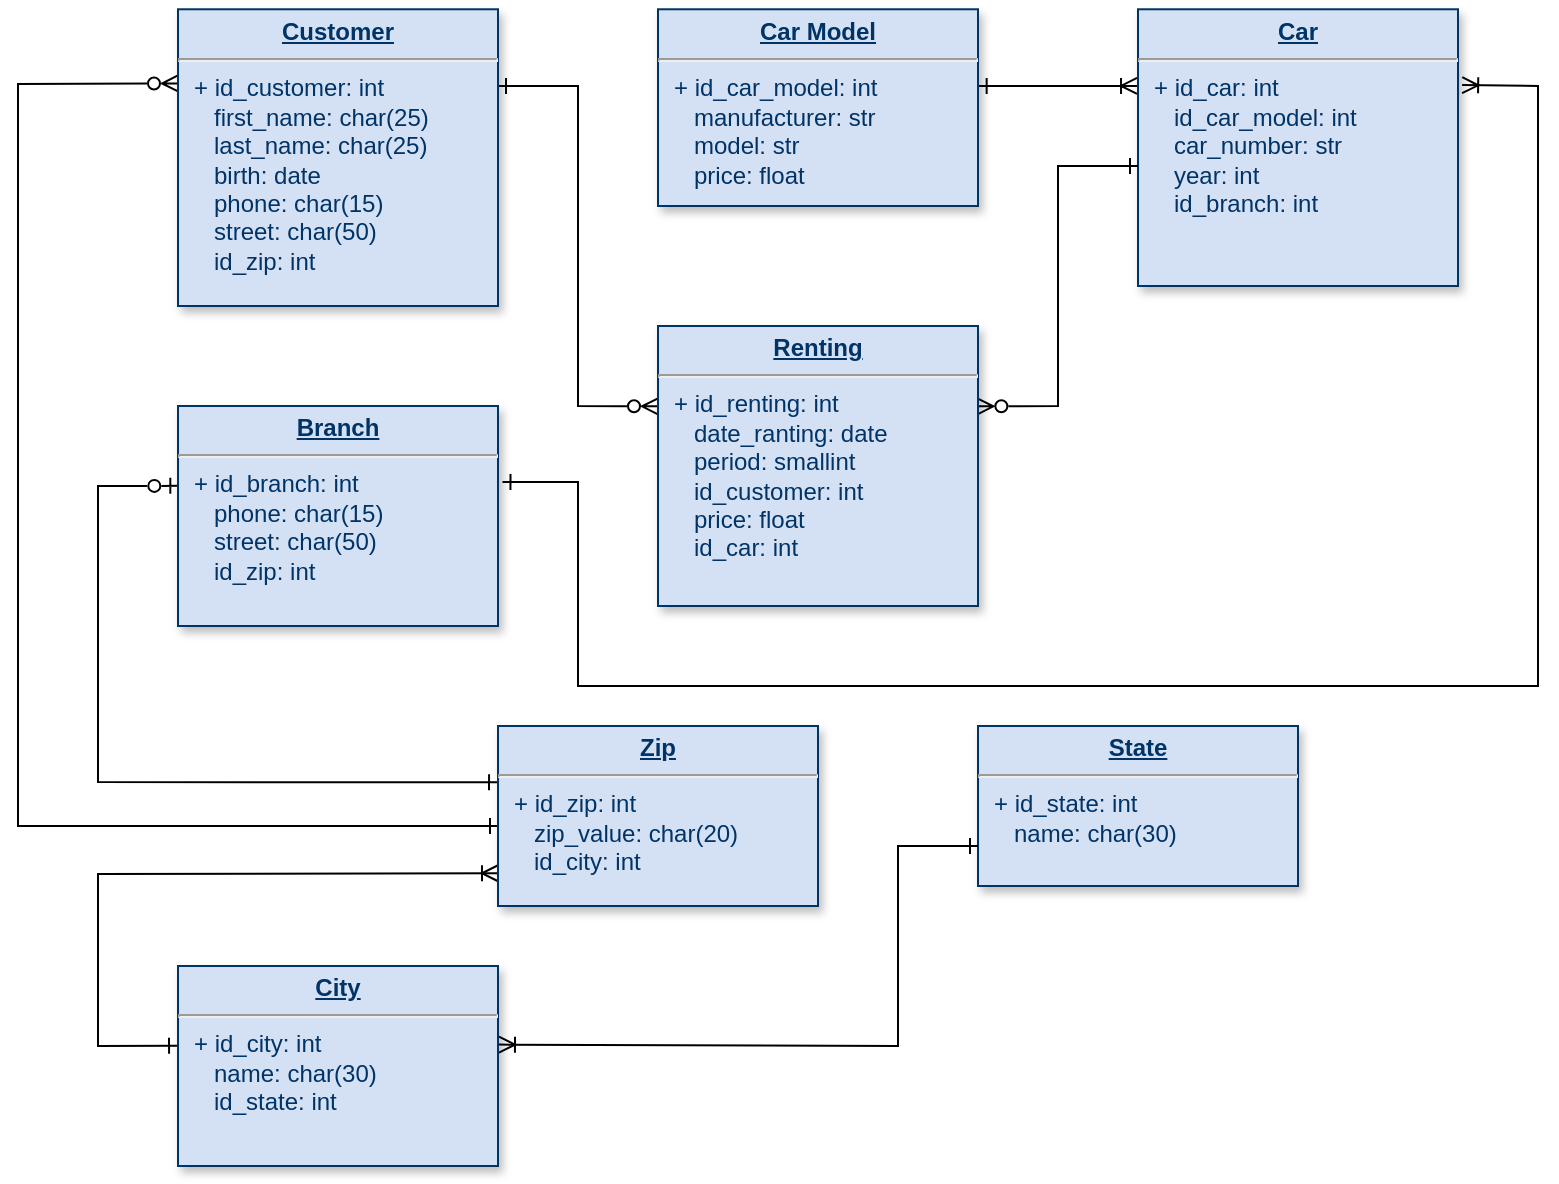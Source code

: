 <mxfile version="17.4.6" type="device"><diagram name="Page-1" id="efa7a0a1-bf9b-a30e-e6df-94a7791c09e9"><mxGraphModel dx="1329" dy="629" grid="1" gridSize="10" guides="1" tooltips="1" connect="1" arrows="1" fold="1" page="1" pageScale="1" pageWidth="826" pageHeight="1169" background="none" math="0" shadow="0"><root><mxCell id="0"/><mxCell id="1" parent="0"/><mxCell id="FYq0QVYTSWDAojtht1g0-125" style="edgeStyle=none;rounded=0;orthogonalLoop=1;jettySize=auto;html=1;exitX=1.002;exitY=0.39;exitDx=0;exitDy=0;entryX=-0.003;entryY=0.277;entryDx=0;entryDy=0;entryPerimeter=0;startArrow=ERone;startFill=0;endArrow=ERoneToMany;endFill=0;exitPerimeter=0;" edge="1" parent="1" source="19" target="23"><mxGeometry relative="1" as="geometry"/></mxCell><mxCell id="19" value="&lt;p style=&quot;margin: 0px ; margin-top: 4px ; text-align: center ; text-decoration: underline&quot;&gt;&lt;strong&gt;Car Model&lt;/strong&gt;&lt;/p&gt;&lt;hr&gt;&lt;p style=&quot;margin: 0px ; margin-left: 8px&quot;&gt;+ id_car_model: int&lt;br&gt;&amp;nbsp; &amp;nbsp;manufacturer: str&lt;/p&gt;&lt;p style=&quot;margin: 0px ; margin-left: 8px&quot;&gt;&amp;nbsp; &amp;nbsp;model: str&lt;/p&gt;&lt;p style=&quot;margin: 0px ; margin-left: 8px&quot;&gt;&amp;nbsp; &amp;nbsp;price: float&lt;br&gt;&lt;/p&gt;" style="verticalAlign=top;align=left;overflow=fill;fontSize=12;fontFamily=Helvetica;html=1;strokeColor=#003366;shadow=1;fillColor=#D4E1F5;fontColor=#003366" parent="1" vertex="1"><mxGeometry x="360" y="81.64" width="160" height="98.36" as="geometry"/></mxCell><mxCell id="FYq0QVYTSWDAojtht1g0-127" style="edgeStyle=none;rounded=0;orthogonalLoop=1;jettySize=auto;html=1;exitX=1.014;exitY=0.345;exitDx=0;exitDy=0;entryX=1.013;entryY=0.274;entryDx=0;entryDy=0;entryPerimeter=0;startArrow=ERone;startFill=0;endArrow=ERoneToMany;endFill=0;exitPerimeter=0;" edge="1" parent="1" source="22" target="23"><mxGeometry relative="1" as="geometry"><Array as="points"><mxPoint x="320" y="318"/><mxPoint x="320" y="420"/><mxPoint x="800" y="420"/><mxPoint x="800" y="120"/></Array></mxGeometry></mxCell><mxCell id="FYq0QVYTSWDAojtht1g0-133" style="edgeStyle=none;rounded=0;orthogonalLoop=1;jettySize=auto;html=1;exitX=0.001;exitY=0.363;exitDx=0;exitDy=0;entryX=-0.003;entryY=0.313;entryDx=0;entryDy=0;startArrow=ERzeroToOne;startFill=0;endArrow=ERone;endFill=0;exitPerimeter=0;entryPerimeter=0;" edge="1" parent="1" source="22" target="33"><mxGeometry relative="1" as="geometry"><Array as="points"><mxPoint x="80" y="320"/><mxPoint x="80" y="468"/></Array></mxGeometry></mxCell><mxCell id="22" value="&lt;p style=&quot;margin: 0px ; margin-top: 4px ; text-align: center ; text-decoration: underline&quot;&gt;&lt;strong&gt;Branch&lt;/strong&gt;&lt;/p&gt;&lt;hr&gt;&lt;p style=&quot;margin: 0px ; margin-left: 8px&quot;&gt;+ id_branch: int&lt;/p&gt;&lt;p style=&quot;margin: 0px ; margin-left: 8px&quot;&gt;&amp;nbsp; &amp;nbsp;phone: char(15)&lt;/p&gt;&lt;p style=&quot;margin: 0px ; margin-left: 8px&quot;&gt;&amp;nbsp; &amp;nbsp;street: char(50)&lt;/p&gt;&lt;p style=&quot;margin: 0px ; margin-left: 8px&quot;&gt;&amp;nbsp; &amp;nbsp;id_zip: int&lt;/p&gt;" style="verticalAlign=top;align=left;overflow=fill;fontSize=12;fontFamily=Helvetica;html=1;strokeColor=#003366;shadow=1;fillColor=#D4E1F5;fontColor=#003366" parent="1" vertex="1"><mxGeometry x="120" y="280" width="160" height="110" as="geometry"/></mxCell><mxCell id="23" value="&lt;p style=&quot;margin: 0px ; margin-top: 4px ; text-align: center ; text-decoration: underline&quot;&gt;&lt;strong&gt;Car&lt;/strong&gt;&lt;/p&gt;&lt;hr&gt;&lt;p style=&quot;margin: 0px ; margin-left: 8px&quot;&gt;+ id_car: int&lt;/p&gt;&lt;p style=&quot;margin: 0px ; margin-left: 8px&quot;&gt;&amp;nbsp; &amp;nbsp;id_car_model: int&lt;/p&gt;&lt;p style=&quot;margin: 0px ; margin-left: 8px&quot;&gt;&amp;nbsp; &amp;nbsp;car_number: str&lt;/p&gt;&lt;p style=&quot;margin: 0px ; margin-left: 8px&quot;&gt;&amp;nbsp; &amp;nbsp;year: int&lt;/p&gt;&lt;p style=&quot;margin: 0px ; margin-left: 8px&quot;&gt;&amp;nbsp; &amp;nbsp;id_branch: int&lt;/p&gt;" style="verticalAlign=top;align=left;overflow=fill;fontSize=12;fontFamily=Helvetica;html=1;strokeColor=#003366;shadow=1;fillColor=#D4E1F5;fontColor=#003366" parent="1" vertex="1"><mxGeometry x="600" y="81.64" width="160" height="138.36" as="geometry"/></mxCell><mxCell id="FYq0QVYTSWDAojtht1g0-124" style="edgeStyle=none;rounded=0;orthogonalLoop=1;jettySize=auto;html=1;entryX=0;entryY=0.287;entryDx=0;entryDy=0;startArrow=ERone;startFill=0;endArrow=ERzeroToMany;endFill=0;entryPerimeter=0;" edge="1" parent="1" target="29"><mxGeometry relative="1" as="geometry"><mxPoint x="280" y="120" as="sourcePoint"/><Array as="points"><mxPoint x="320" y="120"/><mxPoint x="320" y="280"/></Array></mxGeometry></mxCell><mxCell id="FYq0QVYTSWDAojtht1g0-132" style="edgeStyle=none;rounded=0;orthogonalLoop=1;jettySize=auto;html=1;exitX=0;exitY=0.25;exitDx=0;exitDy=0;entryX=0;entryY=0.556;entryDx=0;entryDy=0;startArrow=ERzeroToMany;startFill=0;endArrow=ERone;endFill=0;entryPerimeter=0;" edge="1" parent="1" source="25" target="33"><mxGeometry relative="1" as="geometry"><Array as="points"><mxPoint x="40" y="119"/><mxPoint x="40" y="490"/></Array></mxGeometry></mxCell><mxCell id="25" value="&lt;p style=&quot;margin: 0px ; margin-top: 4px ; text-align: center ; text-decoration: underline&quot;&gt;&lt;strong&gt;Customer&lt;/strong&gt;&lt;/p&gt;&lt;hr&gt;&lt;p style=&quot;margin: 0px ; margin-left: 8px&quot;&gt;+ id_customer: int&lt;/p&gt;&lt;p style=&quot;margin: 0px ; margin-left: 8px&quot;&gt;&amp;nbsp; &amp;nbsp;first_name: char(25)&lt;/p&gt;&lt;p style=&quot;margin: 0px ; margin-left: 8px&quot;&gt;&amp;nbsp; &amp;nbsp;last_name: char(25)&lt;/p&gt;&lt;p style=&quot;margin: 0px ; margin-left: 8px&quot;&gt;&amp;nbsp; &amp;nbsp;birth: date&lt;/p&gt;&lt;p style=&quot;margin: 0px ; margin-left: 8px&quot;&gt;&amp;nbsp; &amp;nbsp;phone: char(15)&lt;/p&gt;&lt;p style=&quot;margin: 0px ; margin-left: 8px&quot;&gt;&amp;nbsp; &amp;nbsp;street: char(50)&lt;br&gt;&lt;/p&gt;&lt;p style=&quot;margin: 0px ; margin-left: 8px&quot;&gt;&amp;nbsp; &amp;nbsp;id_zip: int&lt;/p&gt;" style="verticalAlign=top;align=left;overflow=fill;fontSize=12;fontFamily=Helvetica;html=1;strokeColor=#003366;shadow=1;fillColor=#D4E1F5;fontColor=#003366" parent="1" vertex="1"><mxGeometry x="120" y="81.64" width="160" height="148.36" as="geometry"/></mxCell><mxCell id="FYq0QVYTSWDAojtht1g0-126" style="edgeStyle=none;rounded=0;orthogonalLoop=1;jettySize=auto;html=1;exitX=0.998;exitY=0.287;exitDx=0;exitDy=0;startArrow=ERzeroToMany;startFill=0;endArrow=ERone;endFill=0;exitPerimeter=0;" edge="1" parent="1" source="29"><mxGeometry relative="1" as="geometry"><mxPoint x="600" y="160" as="targetPoint"/><Array as="points"><mxPoint x="560" y="280"/><mxPoint x="560" y="160"/></Array></mxGeometry></mxCell><mxCell id="29" value="&lt;p style=&quot;margin: 0px ; margin-top: 4px ; text-align: center ; text-decoration: underline&quot;&gt;&lt;strong&gt;Renting&lt;/strong&gt;&lt;/p&gt;&lt;hr&gt;&lt;p style=&quot;margin: 0px ; margin-left: 8px&quot;&gt;+ id_renting: int&lt;/p&gt;&lt;p style=&quot;margin: 0px ; margin-left: 8px&quot;&gt;&amp;nbsp; &amp;nbsp;date_ranting: date&lt;/p&gt;&lt;p style=&quot;margin: 0px ; margin-left: 8px&quot;&gt;&amp;nbsp; &amp;nbsp;period: smallint&lt;/p&gt;&lt;p style=&quot;margin: 0px ; margin-left: 8px&quot;&gt;&amp;nbsp; &amp;nbsp;id_customer: int&lt;/p&gt;&lt;p style=&quot;margin: 0px ; margin-left: 8px&quot;&gt;&amp;nbsp; &amp;nbsp;price: float&lt;/p&gt;&lt;p style=&quot;margin: 0px ; margin-left: 8px&quot;&gt;&amp;nbsp; &amp;nbsp;id_car: int&lt;/p&gt;" style="verticalAlign=top;align=left;overflow=fill;fontSize=12;fontFamily=Helvetica;html=1;strokeColor=#003366;shadow=1;fillColor=#D4E1F5;fontColor=#003366" parent="1" vertex="1"><mxGeometry x="360" y="240" width="160" height="140" as="geometry"/></mxCell><mxCell id="FYq0QVYTSWDAojtht1g0-130" style="edgeStyle=none;rounded=0;orthogonalLoop=1;jettySize=auto;html=1;entryX=-0.003;entryY=0.399;entryDx=0;entryDy=0;startArrow=ERoneToMany;startFill=0;endArrow=ERone;endFill=0;entryPerimeter=0;exitX=0;exitY=0.818;exitDx=0;exitDy=0;exitPerimeter=0;" edge="1" parent="1" source="33" target="FYq0QVYTSWDAojtht1g0-114"><mxGeometry relative="1" as="geometry"><mxPoint x="270" y="480" as="sourcePoint"/><Array as="points"><mxPoint x="80" y="514"/><mxPoint x="80" y="600"/></Array></mxGeometry></mxCell><mxCell id="33" value="&lt;p style=&quot;margin: 0px ; margin-top: 4px ; text-align: center ; text-decoration: underline&quot;&gt;&lt;strong&gt;Zip&lt;/strong&gt;&lt;/p&gt;&lt;hr&gt;&lt;p style=&quot;margin: 0px ; margin-left: 8px&quot;&gt;+ id_zip: int&lt;/p&gt;&lt;p style=&quot;margin: 0px ; margin-left: 8px&quot;&gt;&amp;nbsp; &amp;nbsp;zip_value: char(20)&lt;/p&gt;&lt;p style=&quot;margin: 0px ; margin-left: 8px&quot;&gt;&amp;nbsp; &amp;nbsp;id_city: int&lt;/p&gt;" style="verticalAlign=top;align=left;overflow=fill;fontSize=12;fontFamily=Helvetica;html=1;strokeColor=#003366;shadow=1;fillColor=#D4E1F5;fontColor=#003366" parent="1" vertex="1"><mxGeometry x="280" y="440.0" width="160" height="90" as="geometry"/></mxCell><mxCell id="34" value="&lt;p style=&quot;margin: 0px ; margin-top: 4px ; text-align: center ; text-decoration: underline&quot;&gt;&lt;strong&gt;State&lt;/strong&gt;&lt;/p&gt;&lt;hr&gt;&lt;p style=&quot;margin: 0px ; margin-left: 8px&quot;&gt;+ id_state: int&lt;/p&gt;&lt;p style=&quot;margin: 0px ; margin-left: 8px&quot;&gt;&amp;nbsp; &amp;nbsp;name: char(30)&lt;/p&gt;" style="verticalAlign=top;align=left;overflow=fill;fontSize=12;fontFamily=Helvetica;html=1;strokeColor=#003366;shadow=1;fillColor=#D4E1F5;fontColor=#003366" parent="1" vertex="1"><mxGeometry x="520" y="440" width="160" height="80" as="geometry"/></mxCell><mxCell id="FYq0QVYTSWDAojtht1g0-128" style="edgeStyle=none;rounded=0;orthogonalLoop=1;jettySize=auto;html=1;entryX=0;entryY=0.75;entryDx=0;entryDy=0;startArrow=ERoneToMany;startFill=0;endArrow=ERone;endFill=0;exitX=1.003;exitY=0.393;exitDx=0;exitDy=0;exitPerimeter=0;" edge="1" parent="1" source="FYq0QVYTSWDAojtht1g0-114" target="34"><mxGeometry relative="1" as="geometry"><mxPoint x="290" y="600" as="sourcePoint"/><Array as="points"><mxPoint x="480" y="600"/><mxPoint x="480" y="500"/></Array></mxGeometry></mxCell><mxCell id="FYq0QVYTSWDAojtht1g0-114" value="&lt;p style=&quot;margin: 0px ; margin-top: 4px ; text-align: center ; text-decoration: underline&quot;&gt;&lt;strong&gt;City&lt;/strong&gt;&lt;/p&gt;&lt;hr&gt;&lt;p style=&quot;margin: 0px ; margin-left: 8px&quot;&gt;+ id_city: int&lt;/p&gt;&lt;p style=&quot;margin: 0px ; margin-left: 8px&quot;&gt;&amp;nbsp; &amp;nbsp;name: char(30)&lt;/p&gt;&lt;p style=&quot;margin: 0px ; margin-left: 8px&quot;&gt;&amp;nbsp; &amp;nbsp;id_state: int&lt;/p&gt;" style="verticalAlign=top;align=left;overflow=fill;fontSize=12;fontFamily=Helvetica;html=1;strokeColor=#003366;shadow=1;fillColor=#D4E1F5;fontColor=#003366" vertex="1" parent="1"><mxGeometry x="120" y="560" width="160" height="100" as="geometry"/></mxCell><mxCell id="FYq0QVYTSWDAojtht1g0-129" style="edgeStyle=none;rounded=0;orthogonalLoop=1;jettySize=auto;html=1;exitX=0.75;exitY=0;exitDx=0;exitDy=0;startArrow=ERoneToMany;startFill=0;endArrow=ERoneToMany;endFill=0;" edge="1" parent="1" source="33" target="33"><mxGeometry relative="1" as="geometry"/></mxCell></root></mxGraphModel></diagram></mxfile>